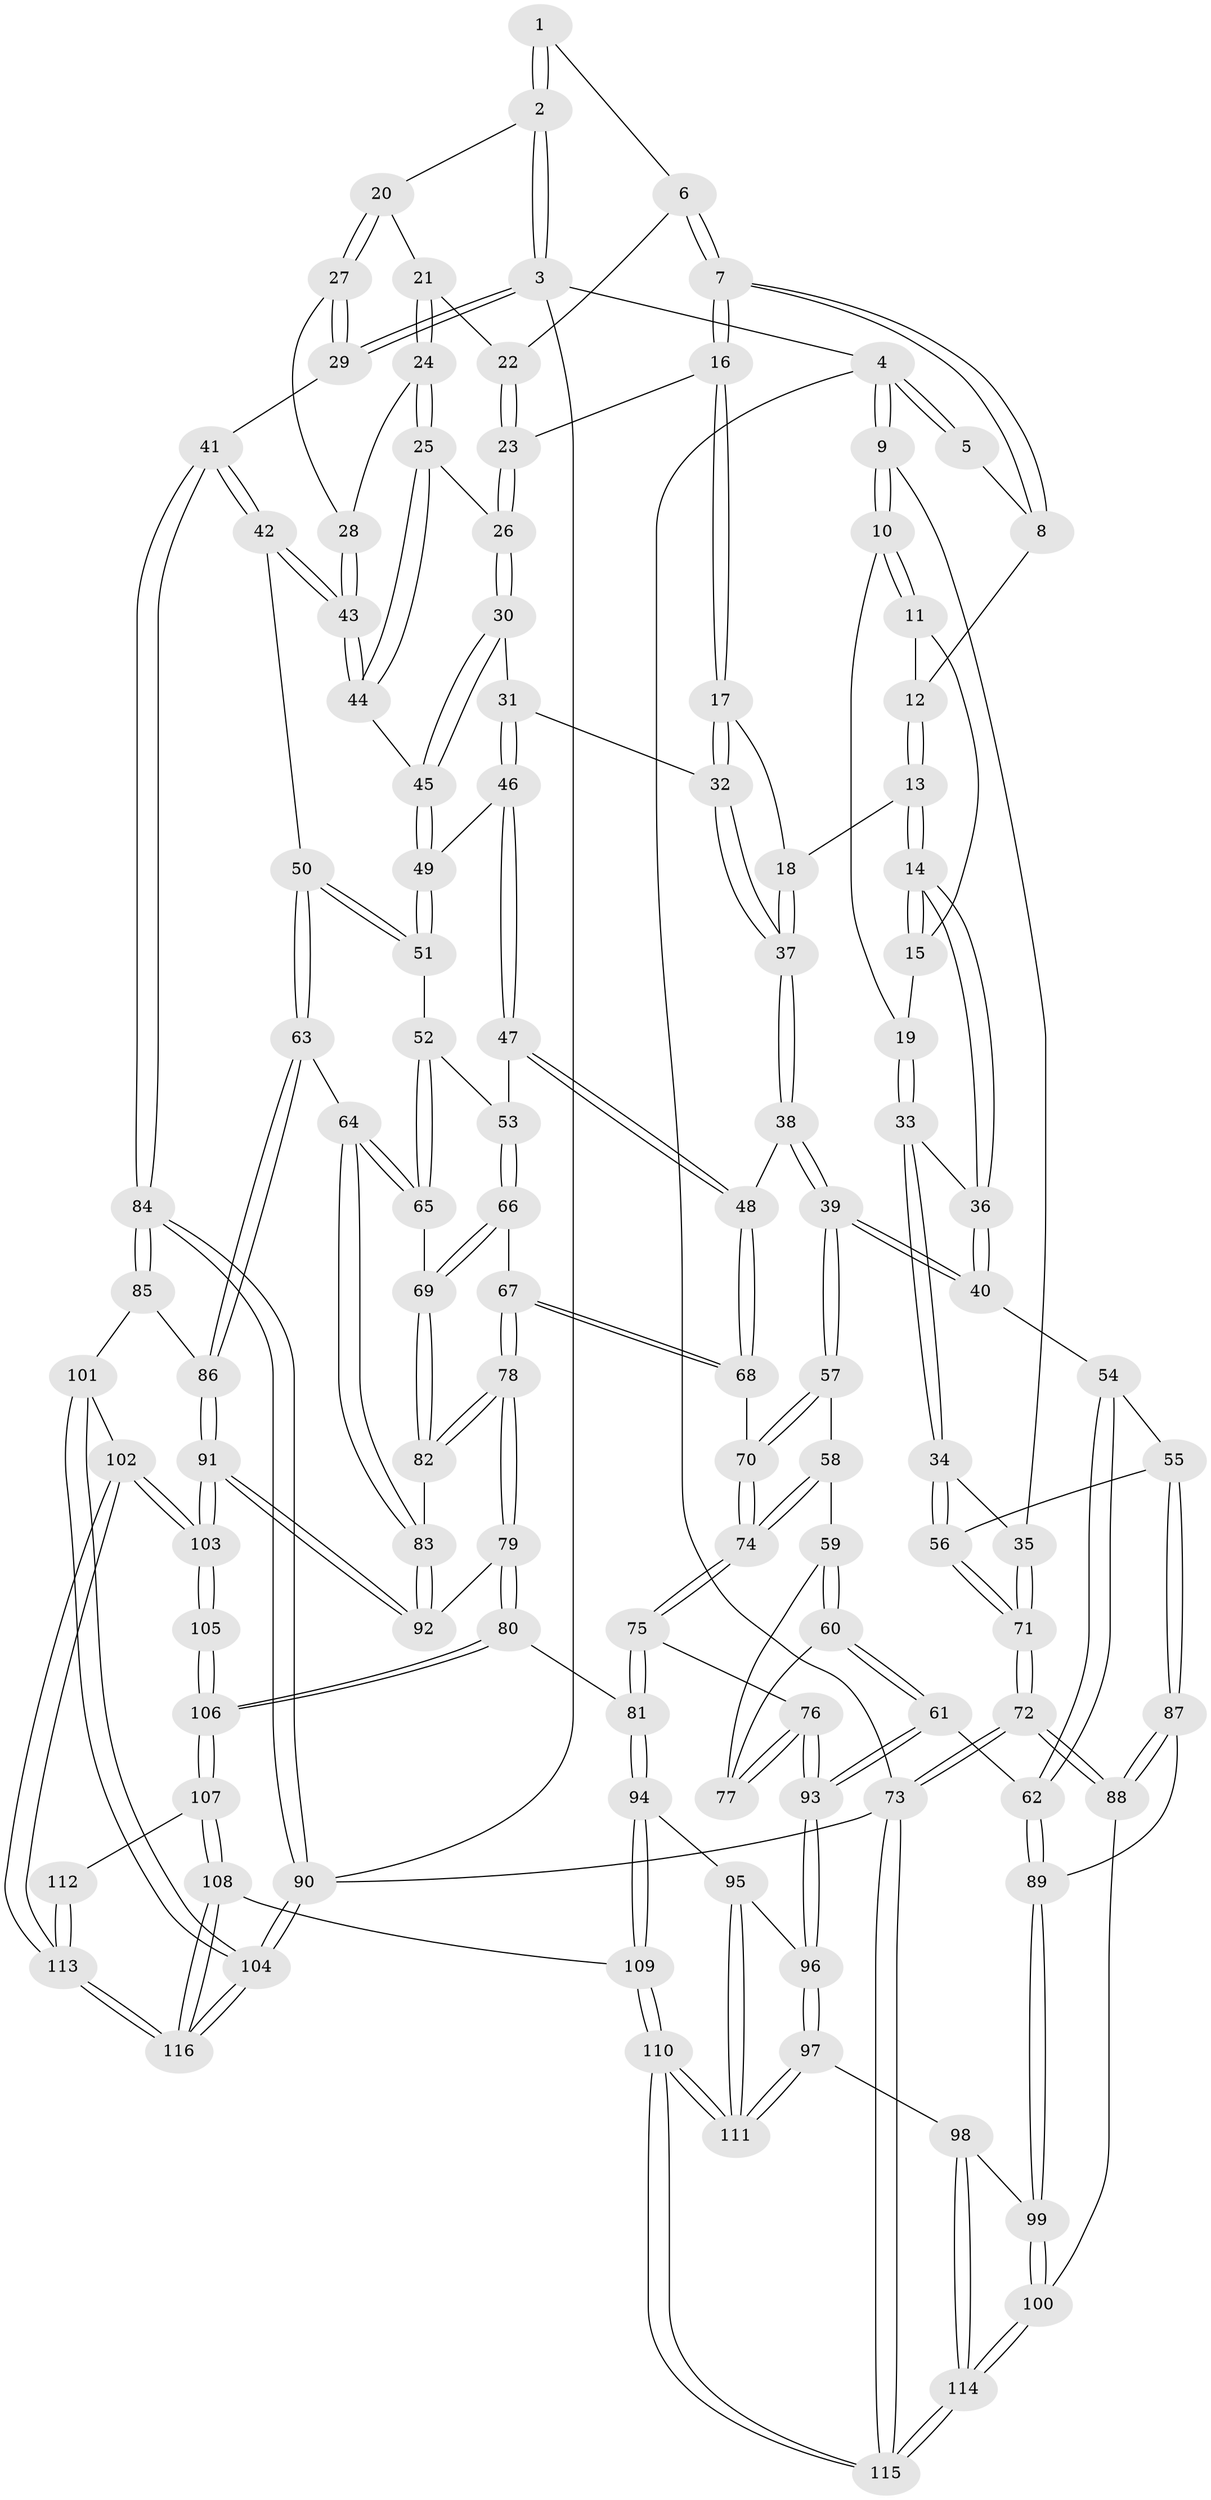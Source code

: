 // Generated by graph-tools (version 1.1) at 2025/03/03/09/25 03:03:13]
// undirected, 116 vertices, 287 edges
graph export_dot {
graph [start="1"]
  node [color=gray90,style=filled];
  1 [pos="+0.8361452747823058+0"];
  2 [pos="+1+0"];
  3 [pos="+1+0"];
  4 [pos="+0+0"];
  5 [pos="+0.5032143595320433+0"];
  6 [pos="+0.8084169177488841+0.16728135346710477"];
  7 [pos="+0.6410140806722565+0.20784770448381892"];
  8 [pos="+0.4913383649868052+0"];
  9 [pos="+0+0"];
  10 [pos="+0.08039026591548204+0.16008230337090412"];
  11 [pos="+0.3637208964339465+0.0890445847744387"];
  12 [pos="+0.4605380176337143+0.027891840199415558"];
  13 [pos="+0.44642846991070967+0.29456809465457484"];
  14 [pos="+0.34241324255667166+0.335333886395626"];
  15 [pos="+0.31333233803019744+0.2184313793472227"];
  16 [pos="+0.6422110813004279+0.2589886164656051"];
  17 [pos="+0.5988928959579296+0.29988184577079674"];
  18 [pos="+0.4480677921644506+0.29588979829381956"];
  19 [pos="+0.15808601726773178+0.2614378100654129"];
  20 [pos="+0.898198423241748+0.24380849103381366"];
  21 [pos="+0.8424600021751458+0.21680913966596818"];
  22 [pos="+0.8222571673794978+0.19158023908853744"];
  23 [pos="+0.6953011788160333+0.3004196419675954"];
  24 [pos="+0.7532449630688132+0.34670581248950794"];
  25 [pos="+0.750224194149696+0.34900155700337526"];
  26 [pos="+0.7328106455232805+0.344397213954767"];
  27 [pos="+0.9430337444573367+0.3068397511017461"];
  28 [pos="+0.9339887731371599+0.3220394704347254"];
  29 [pos="+1+0.2864622308480425"];
  30 [pos="+0.6564955823091121+0.4199124242291966"];
  31 [pos="+0.5995508687594958+0.4312340439679065"];
  32 [pos="+0.589076091474921+0.4256751378122618"];
  33 [pos="+0.2301728494115818+0.4138120071988045"];
  34 [pos="+0.09981168259123137+0.48332665068976166"];
  35 [pos="+0+0.39899354180001473"];
  36 [pos="+0.251852576304859+0.419999693096609"];
  37 [pos="+0.5059145172165096+0.4398895098853145"];
  38 [pos="+0.47100894265251236+0.48526167388232333"];
  39 [pos="+0.39289397703772616+0.5259140975840646"];
  40 [pos="+0.2935343568897626+0.4730313481305706"];
  41 [pos="+1+0.48083915438946884"];
  42 [pos="+0.8912598228896742+0.46451654279223714"];
  43 [pos="+0.8912368151757676+0.46446320139747316"];
  44 [pos="+0.7940250251986634+0.42696718143694334"];
  45 [pos="+0.7286097041646983+0.48220058225822526"];
  46 [pos="+0.611680463463986+0.4688616797126904"];
  47 [pos="+0.6138305449920347+0.556747519800672"];
  48 [pos="+0.57762922310016+0.5775237042264297"];
  49 [pos="+0.7200399440993783+0.521073228356043"];
  50 [pos="+0.8739094359831123+0.6091067759927102"];
  51 [pos="+0.7220587846540415+0.551503477321323"];
  52 [pos="+0.7082286975003292+0.5604826485051866"];
  53 [pos="+0.666618240366629+0.5710822671115973"];
  54 [pos="+0.2666554593053393+0.545606829951755"];
  55 [pos="+0.10556278625682627+0.64882982012939"];
  56 [pos="+0.10375908920737217+0.6458173965984053"];
  57 [pos="+0.4005034466879863+0.56392216696626"];
  58 [pos="+0.36805057251594897+0.6358131724500987"];
  59 [pos="+0.3649219358041587+0.6399142661333586"];
  60 [pos="+0.2650156872162564+0.7085523062709267"];
  61 [pos="+0.25135632409543396+0.7130555066626274"];
  62 [pos="+0.23460168204135412+0.7100581782248995"];
  63 [pos="+0.8818950508104462+0.62978834138568"];
  64 [pos="+0.8528700834272256+0.6504086105972076"];
  65 [pos="+0.710984672399572+0.6421491265596874"];
  66 [pos="+0.6532497472425866+0.6534762710644708"];
  67 [pos="+0.551807386179595+0.6519683489761525"];
  68 [pos="+0.5511166536987829+0.651275468453875"];
  69 [pos="+0.6816900917640617+0.6825258322386759"];
  70 [pos="+0.4989187445061984+0.6533883690629573"];
  71 [pos="+0+0.6159081399565796"];
  72 [pos="+0+0.8093903991333159"];
  73 [pos="+0+1"];
  74 [pos="+0.4547762325939973+0.7295647449711296"];
  75 [pos="+0.44950441026936144+0.7477420842822333"];
  76 [pos="+0.41058740990328607+0.7562512791926741"];
  77 [pos="+0.3936089601204433+0.7420482129934789"];
  78 [pos="+0.6103816284632617+0.8076609260244438"];
  79 [pos="+0.6102151653114682+0.8117070561543587"];
  80 [pos="+0.6081193666489219+0.8152160500775367"];
  81 [pos="+0.52925076670073+0.8299520621176409"];
  82 [pos="+0.6829114052357513+0.6871357546813166"];
  83 [pos="+0.782340845406081+0.7166521098536609"];
  84 [pos="+1+0.709464231387433"];
  85 [pos="+1+0.7124108500482147"];
  86 [pos="+1+0.708145837197613"];
  87 [pos="+0.12277835624402877+0.6872659883239447"];
  88 [pos="+0+0.8110777761133996"];
  89 [pos="+0.1955738669560417+0.7208787216822833"];
  90 [pos="+1+1"];
  91 [pos="+0.8358365142013451+0.8843346148618602"];
  92 [pos="+0.7628953315469553+0.7876234090150293"];
  93 [pos="+0.3478886941937853+0.8430636768732944"];
  94 [pos="+0.5049891243289741+0.8574471561335406"];
  95 [pos="+0.430472738475963+0.8780306289008265"];
  96 [pos="+0.348444452756949+0.8723933695823366"];
  97 [pos="+0.3287704818456872+0.8974514367272292"];
  98 [pos="+0.31851826166702935+0.8999122935145926"];
  99 [pos="+0.18935724833037482+0.8021524356618921"];
  100 [pos="+0.12012542362729942+0.9261270511307635"];
  101 [pos="+0.9772410037079817+0.8764448497161066"];
  102 [pos="+0.8563513326927793+0.9889580733529599"];
  103 [pos="+0.8344433600906359+0.8957594262481992"];
  104 [pos="+1+1"];
  105 [pos="+0.6721787025546796+0.8916172914403842"];
  106 [pos="+0.6332163518074951+0.8722721408070421"];
  107 [pos="+0.5630953763439303+1"];
  108 [pos="+0.538631190846+1"];
  109 [pos="+0.5210196891035047+1"];
  110 [pos="+0.5016103078458297+1"];
  111 [pos="+0.48415880438214476+1"];
  112 [pos="+0.6931256146178593+0.9325673120157041"];
  113 [pos="+0.8861990959450933+1"];
  114 [pos="+0.1437472696123967+1"];
  115 [pos="+0.05616010041090482+1"];
  116 [pos="+0.9005434714773775+1"];
  1 -- 2;
  1 -- 2;
  1 -- 6;
  2 -- 3;
  2 -- 3;
  2 -- 20;
  3 -- 4;
  3 -- 29;
  3 -- 29;
  3 -- 90;
  4 -- 5;
  4 -- 5;
  4 -- 9;
  4 -- 9;
  4 -- 73;
  5 -- 8;
  6 -- 7;
  6 -- 7;
  6 -- 22;
  7 -- 8;
  7 -- 8;
  7 -- 16;
  7 -- 16;
  8 -- 12;
  9 -- 10;
  9 -- 10;
  9 -- 35;
  10 -- 11;
  10 -- 11;
  10 -- 19;
  11 -- 12;
  11 -- 15;
  12 -- 13;
  12 -- 13;
  13 -- 14;
  13 -- 14;
  13 -- 18;
  14 -- 15;
  14 -- 15;
  14 -- 36;
  14 -- 36;
  15 -- 19;
  16 -- 17;
  16 -- 17;
  16 -- 23;
  17 -- 18;
  17 -- 32;
  17 -- 32;
  18 -- 37;
  18 -- 37;
  19 -- 33;
  19 -- 33;
  20 -- 21;
  20 -- 27;
  20 -- 27;
  21 -- 22;
  21 -- 24;
  21 -- 24;
  22 -- 23;
  22 -- 23;
  23 -- 26;
  23 -- 26;
  24 -- 25;
  24 -- 25;
  24 -- 28;
  25 -- 26;
  25 -- 44;
  25 -- 44;
  26 -- 30;
  26 -- 30;
  27 -- 28;
  27 -- 29;
  27 -- 29;
  28 -- 43;
  28 -- 43;
  29 -- 41;
  30 -- 31;
  30 -- 45;
  30 -- 45;
  31 -- 32;
  31 -- 46;
  31 -- 46;
  32 -- 37;
  32 -- 37;
  33 -- 34;
  33 -- 34;
  33 -- 36;
  34 -- 35;
  34 -- 56;
  34 -- 56;
  35 -- 71;
  35 -- 71;
  36 -- 40;
  36 -- 40;
  37 -- 38;
  37 -- 38;
  38 -- 39;
  38 -- 39;
  38 -- 48;
  39 -- 40;
  39 -- 40;
  39 -- 57;
  39 -- 57;
  40 -- 54;
  41 -- 42;
  41 -- 42;
  41 -- 84;
  41 -- 84;
  42 -- 43;
  42 -- 43;
  42 -- 50;
  43 -- 44;
  43 -- 44;
  44 -- 45;
  45 -- 49;
  45 -- 49;
  46 -- 47;
  46 -- 47;
  46 -- 49;
  47 -- 48;
  47 -- 48;
  47 -- 53;
  48 -- 68;
  48 -- 68;
  49 -- 51;
  49 -- 51;
  50 -- 51;
  50 -- 51;
  50 -- 63;
  50 -- 63;
  51 -- 52;
  52 -- 53;
  52 -- 65;
  52 -- 65;
  53 -- 66;
  53 -- 66;
  54 -- 55;
  54 -- 62;
  54 -- 62;
  55 -- 56;
  55 -- 87;
  55 -- 87;
  56 -- 71;
  56 -- 71;
  57 -- 58;
  57 -- 70;
  57 -- 70;
  58 -- 59;
  58 -- 74;
  58 -- 74;
  59 -- 60;
  59 -- 60;
  59 -- 77;
  60 -- 61;
  60 -- 61;
  60 -- 77;
  61 -- 62;
  61 -- 93;
  61 -- 93;
  62 -- 89;
  62 -- 89;
  63 -- 64;
  63 -- 86;
  63 -- 86;
  64 -- 65;
  64 -- 65;
  64 -- 83;
  64 -- 83;
  65 -- 69;
  66 -- 67;
  66 -- 69;
  66 -- 69;
  67 -- 68;
  67 -- 68;
  67 -- 78;
  67 -- 78;
  68 -- 70;
  69 -- 82;
  69 -- 82;
  70 -- 74;
  70 -- 74;
  71 -- 72;
  71 -- 72;
  72 -- 73;
  72 -- 73;
  72 -- 88;
  72 -- 88;
  73 -- 115;
  73 -- 115;
  73 -- 90;
  74 -- 75;
  74 -- 75;
  75 -- 76;
  75 -- 81;
  75 -- 81;
  76 -- 77;
  76 -- 77;
  76 -- 93;
  76 -- 93;
  78 -- 79;
  78 -- 79;
  78 -- 82;
  78 -- 82;
  79 -- 80;
  79 -- 80;
  79 -- 92;
  80 -- 81;
  80 -- 106;
  80 -- 106;
  81 -- 94;
  81 -- 94;
  82 -- 83;
  83 -- 92;
  83 -- 92;
  84 -- 85;
  84 -- 85;
  84 -- 90;
  84 -- 90;
  85 -- 86;
  85 -- 101;
  86 -- 91;
  86 -- 91;
  87 -- 88;
  87 -- 88;
  87 -- 89;
  88 -- 100;
  89 -- 99;
  89 -- 99;
  90 -- 104;
  90 -- 104;
  91 -- 92;
  91 -- 92;
  91 -- 103;
  91 -- 103;
  93 -- 96;
  93 -- 96;
  94 -- 95;
  94 -- 109;
  94 -- 109;
  95 -- 96;
  95 -- 111;
  95 -- 111;
  96 -- 97;
  96 -- 97;
  97 -- 98;
  97 -- 111;
  97 -- 111;
  98 -- 99;
  98 -- 114;
  98 -- 114;
  99 -- 100;
  99 -- 100;
  100 -- 114;
  100 -- 114;
  101 -- 102;
  101 -- 104;
  101 -- 104;
  102 -- 103;
  102 -- 103;
  102 -- 113;
  102 -- 113;
  103 -- 105;
  103 -- 105;
  104 -- 116;
  104 -- 116;
  105 -- 106;
  105 -- 106;
  106 -- 107;
  106 -- 107;
  107 -- 108;
  107 -- 108;
  107 -- 112;
  108 -- 109;
  108 -- 116;
  108 -- 116;
  109 -- 110;
  109 -- 110;
  110 -- 111;
  110 -- 111;
  110 -- 115;
  110 -- 115;
  112 -- 113;
  112 -- 113;
  113 -- 116;
  113 -- 116;
  114 -- 115;
  114 -- 115;
}
